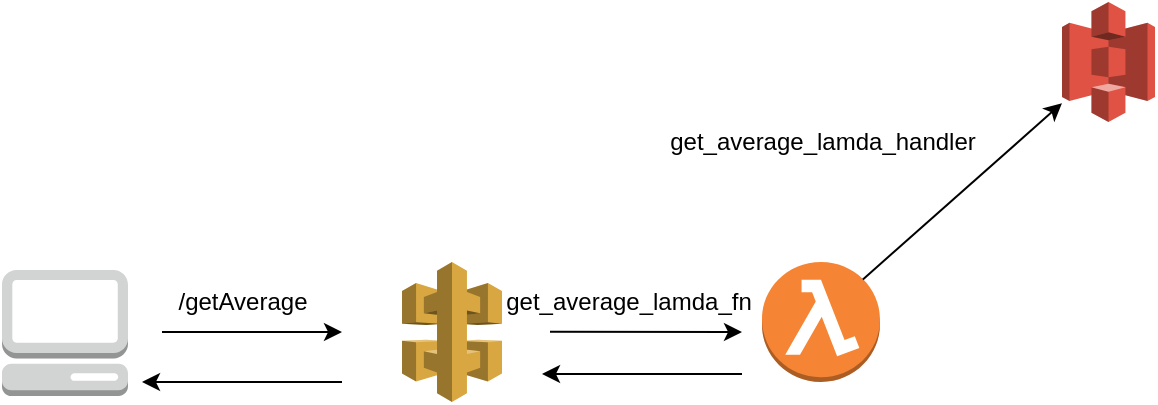 <mxfile version="13.6.2" type="device"><diagram id="VjDIjg9kDA3j7q82YZCC" name="Page-1"><mxGraphModel dx="1166" dy="672" grid="1" gridSize="10" guides="1" tooltips="1" connect="1" arrows="1" fold="1" page="1" pageScale="1" pageWidth="827" pageHeight="1169" math="0" shadow="0"><root><mxCell id="0"/><mxCell id="1" parent="0"/><mxCell id="VvYZCrCywTFzwX60O9g2-1" value="" style="outlineConnect=0;dashed=0;verticalLabelPosition=bottom;verticalAlign=top;align=center;html=1;shape=mxgraph.aws3.api_gateway;fillColor=#D9A741;gradientColor=none;" vertex="1" parent="1"><mxGeometry x="340" y="230" width="50" height="70" as="geometry"/></mxCell><mxCell id="VvYZCrCywTFzwX60O9g2-2" value="" style="outlineConnect=0;dashed=0;verticalLabelPosition=bottom;verticalAlign=top;align=center;html=1;shape=mxgraph.aws3.lambda_function;fillColor=#F58534;gradientColor=none;" vertex="1" parent="1"><mxGeometry x="520" y="230" width="59" height="60" as="geometry"/></mxCell><mxCell id="VvYZCrCywTFzwX60O9g2-3" value="" style="outlineConnect=0;dashed=0;verticalLabelPosition=bottom;verticalAlign=top;align=center;html=1;shape=mxgraph.aws3.management_console;fillColor=#D2D3D3;gradientColor=none;" vertex="1" parent="1"><mxGeometry x="140" y="234" width="63" height="63" as="geometry"/></mxCell><mxCell id="VvYZCrCywTFzwX60O9g2-4" value="" style="endArrow=classic;html=1;" edge="1" parent="1"><mxGeometry width="50" height="50" relative="1" as="geometry"><mxPoint x="220" y="265" as="sourcePoint"/><mxPoint x="310" y="265" as="targetPoint"/></mxGeometry></mxCell><mxCell id="VvYZCrCywTFzwX60O9g2-5" value="" style="outlineConnect=0;dashed=0;verticalLabelPosition=bottom;verticalAlign=top;align=center;html=1;shape=mxgraph.aws3.s3;fillColor=#E05243;gradientColor=none;" vertex="1" parent="1"><mxGeometry x="670" y="100" width="46.5" height="60" as="geometry"/></mxCell><mxCell id="VvYZCrCywTFzwX60O9g2-6" value="" style="endArrow=classic;html=1;" edge="1" parent="1"><mxGeometry width="50" height="50" relative="1" as="geometry"><mxPoint x="414" y="264.901" as="sourcePoint"/><mxPoint x="510" y="265" as="targetPoint"/></mxGeometry></mxCell><mxCell id="VvYZCrCywTFzwX60O9g2-7" value="" style="endArrow=classic;html=1;exitX=0.855;exitY=0.145;exitDx=0;exitDy=0;exitPerimeter=0;" edge="1" parent="1" source="VvYZCrCywTFzwX60O9g2-2" target="VvYZCrCywTFzwX60O9g2-5"><mxGeometry width="50" height="50" relative="1" as="geometry"><mxPoint x="403" y="274.901" as="sourcePoint"/><mxPoint x="530" y="274.5" as="targetPoint"/></mxGeometry></mxCell><mxCell id="VvYZCrCywTFzwX60O9g2-8" value="/getAverage" style="text;html=1;align=center;verticalAlign=middle;resizable=0;points=[];autosize=1;" vertex="1" parent="1"><mxGeometry x="220" y="240" width="80" height="20" as="geometry"/></mxCell><mxCell id="VvYZCrCywTFzwX60O9g2-9" value="get_average_lamda_fn" style="text;html=1;align=center;verticalAlign=middle;resizable=0;points=[];autosize=1;" vertex="1" parent="1"><mxGeometry x="383" y="240" width="140" height="20" as="geometry"/></mxCell><mxCell id="VvYZCrCywTFzwX60O9g2-10" value="get_average_lamda_handler" style="text;html=1;align=center;verticalAlign=middle;resizable=0;points=[];autosize=1;" vertex="1" parent="1"><mxGeometry x="464.5" y="160" width="170" height="20" as="geometry"/></mxCell><mxCell id="VvYZCrCywTFzwX60O9g2-12" value="" style="endArrow=classic;html=1;" edge="1" parent="1"><mxGeometry width="50" height="50" relative="1" as="geometry"><mxPoint x="510" y="286" as="sourcePoint"/><mxPoint x="410" y="286" as="targetPoint"/></mxGeometry></mxCell><mxCell id="VvYZCrCywTFzwX60O9g2-13" value="" style="endArrow=classic;html=1;" edge="1" parent="1"><mxGeometry width="50" height="50" relative="1" as="geometry"><mxPoint x="310" y="290" as="sourcePoint"/><mxPoint x="210" y="290" as="targetPoint"/></mxGeometry></mxCell></root></mxGraphModel></diagram></mxfile>